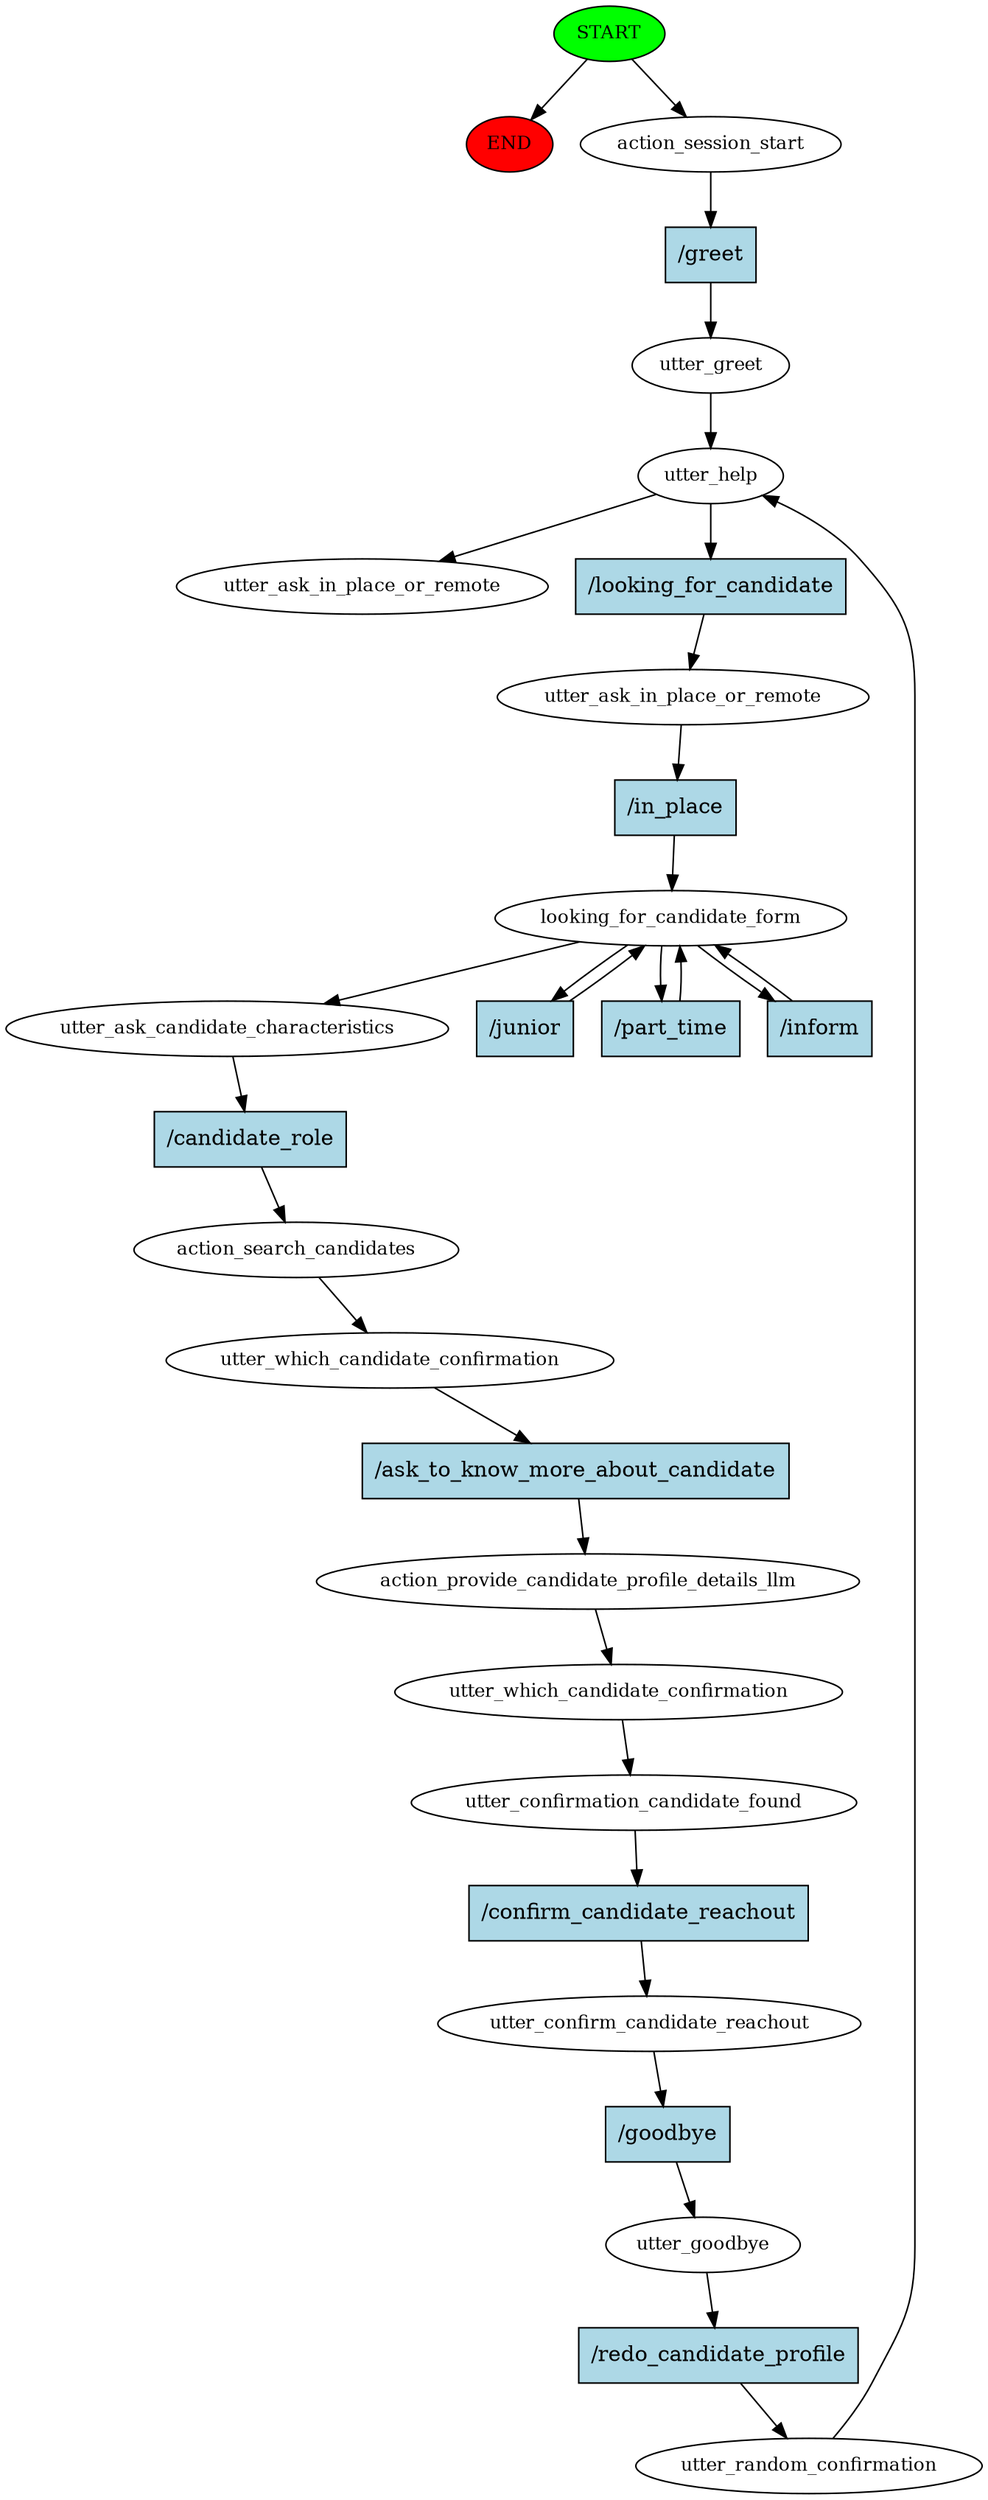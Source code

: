 digraph  {
0 [class="start active", fillcolor=green, fontsize=12, label=START, style=filled];
"-1" [class=end, fillcolor=red, fontsize=12, label=END, style=filled];
1 [class=active, fontsize=12, label=action_session_start];
2 [class=active, fontsize=12, label=utter_greet];
3 [class=active, fontsize=12, label=utter_help];
4 [class=active, fontsize=12, label=utter_ask_in_place_or_remote];
5 [class=active, fontsize=12, label=looking_for_candidate_form];
9 [class=active, fontsize=12, label=utter_ask_candidate_characteristics];
10 [class=active, fontsize=12, label=action_search_candidates];
11 [class=active, fontsize=12, label=utter_which_candidate_confirmation];
12 [class=active, fontsize=12, label=action_provide_candidate_profile_details_llm];
13 [class=active, fontsize=12, label=utter_which_candidate_confirmation];
14 [class=active, fontsize=12, label=utter_confirmation_candidate_found];
15 [class=active, fontsize=12, label=utter_confirm_candidate_reachout];
16 [class=active, fontsize=12, label=utter_goodbye];
17 [class=active, fontsize=12, label=utter_random_confirmation];
19 [class="dashed active", fontsize=12, label=utter_ask_in_place_or_remote];
20 [class="intent active", fillcolor=lightblue, label="/greet", shape=rect, style=filled];
21 [class="intent active", fillcolor=lightblue, label="/looking_for_candidate", shape=rect, style=filled];
22 [class="intent active", fillcolor=lightblue, label="/in_place", shape=rect, style=filled];
23 [class="intent active", fillcolor=lightblue, label="/junior", shape=rect, style=filled];
24 [class="intent active", fillcolor=lightblue, label="/part_time", shape=rect, style=filled];
25 [class="intent active", fillcolor=lightblue, label="/inform", shape=rect, style=filled];
26 [class="intent active", fillcolor=lightblue, label="/candidate_role", shape=rect, style=filled];
27 [class="intent active", fillcolor=lightblue, label="/ask_to_know_more_about_candidate", shape=rect, style=filled];
28 [class="intent active", fillcolor=lightblue, label="/confirm_candidate_reachout", shape=rect, style=filled];
29 [class="intent active", fillcolor=lightblue, label="/goodbye", shape=rect, style=filled];
30 [class="intent active", fillcolor=lightblue, label="/redo_candidate_profile", shape=rect, style=filled];
0 -> "-1"  [class="", key=NONE, label=""];
0 -> 1  [class=active, key=NONE, label=""];
1 -> 20  [class=active, key=0];
2 -> 3  [class=active, key=NONE, label=""];
3 -> 19  [class=active, key=NONE, label=""];
3 -> 21  [class=active, key=0];
4 -> 22  [class=active, key=0];
5 -> 9  [class=active, key=NONE, label=""];
5 -> 23  [class=active, key=0];
5 -> 24  [class=active, key=0];
5 -> 25  [class=active, key=0];
9 -> 26  [class=active, key=0];
10 -> 11  [class=active, key=NONE, label=""];
11 -> 27  [class=active, key=0];
12 -> 13  [class=active, key=NONE, label=""];
13 -> 14  [class=active, key=NONE, label=""];
14 -> 28  [class=active, key=0];
15 -> 29  [class=active, key=0];
16 -> 30  [class=active, key=0];
17 -> 3  [class=active, key=NONE, label=""];
20 -> 2  [class=active, key=0];
21 -> 4  [class=active, key=0];
22 -> 5  [class=active, key=0];
23 -> 5  [class=active, key=0];
24 -> 5  [class=active, key=0];
25 -> 5  [class=active, key=0];
26 -> 10  [class=active, key=0];
27 -> 12  [class=active, key=0];
28 -> 15  [class=active, key=0];
29 -> 16  [class=active, key=0];
30 -> 17  [class=active, key=0];
}

